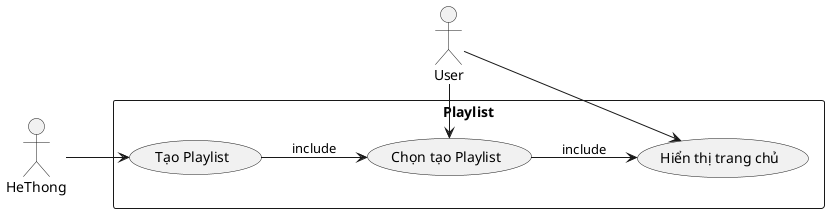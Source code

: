 @startuml
left to right direction

actor HeThong as HT
actor User as User
rectangle Playlist {
  usecase "Hiển thị trang chủ" as Home
  usecase "Chọn tạo Playlist" as CreatePlaylist
  usecase "Tạo Playlist" as PlaylistResult
}
HT --> PlaylistResult 
User --> Home
User -> CreatePlaylist

CreatePlaylist --> Home : include
PlaylistResult --> CreatePlaylist: include
@enduml
